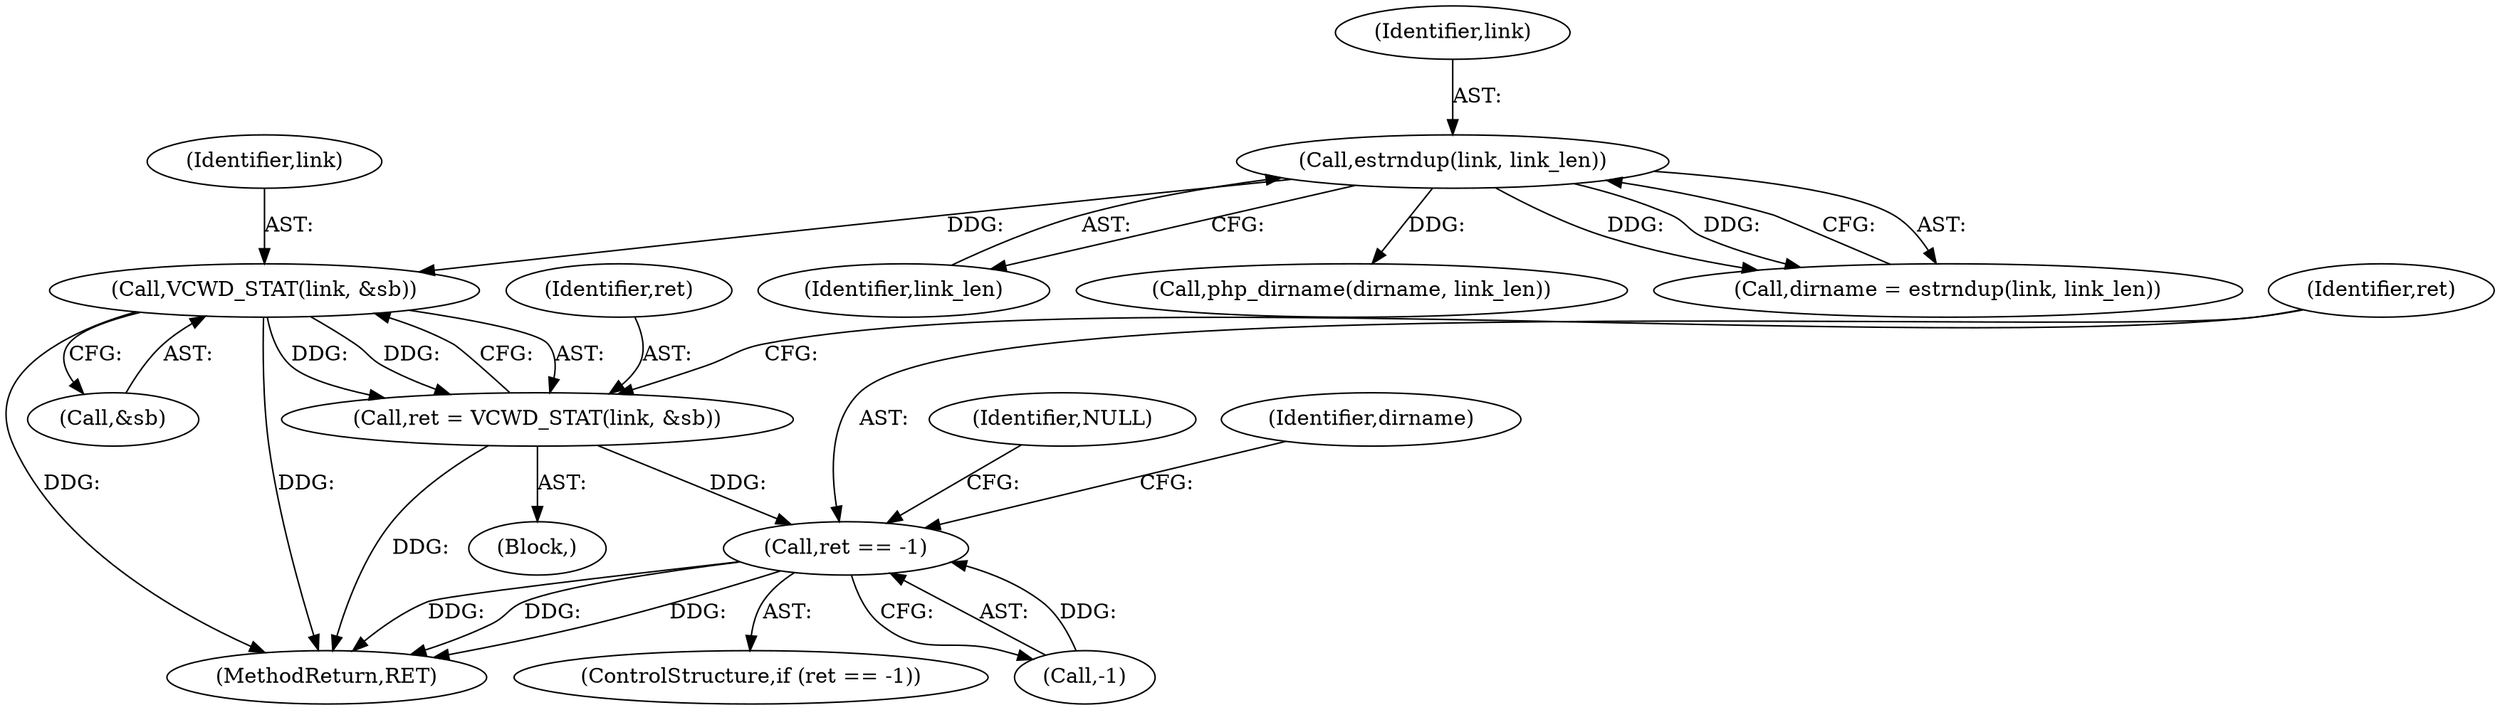 digraph "0_php-src_f151e048ed27f6f4eef729f3310d053ab5da71d4@pointer" {
"1000137" [label="(Call,VCWD_STAT(link, &sb))"];
"1000122" [label="(Call,estrndup(link, link_len))"];
"1000135" [label="(Call,ret = VCWD_STAT(link, &sb))"];
"1000142" [label="(Call,ret == -1)"];
"1000122" [label="(Call,estrndup(link, link_len))"];
"1000124" [label="(Identifier,link_len)"];
"1000102" [label="(Block,)"];
"1000136" [label="(Identifier,ret)"];
"1000143" [label="(Identifier,ret)"];
"1000139" [label="(Call,&sb)"];
"1000123" [label="(Identifier,link)"];
"1000148" [label="(Identifier,NULL)"];
"1000135" [label="(Call,ret = VCWD_STAT(link, &sb))"];
"1000137" [label="(Call,VCWD_STAT(link, &sb))"];
"1000125" [label="(Call,php_dirname(dirname, link_len))"];
"1000142" [label="(Call,ret == -1)"];
"1000144" [label="(Call,-1)"];
"1000160" [label="(Identifier,dirname)"];
"1000138" [label="(Identifier,link)"];
"1000141" [label="(ControlStructure,if (ret == -1))"];
"1000167" [label="(MethodReturn,RET)"];
"1000120" [label="(Call,dirname = estrndup(link, link_len))"];
"1000137" -> "1000135"  [label="AST: "];
"1000137" -> "1000139"  [label="CFG: "];
"1000138" -> "1000137"  [label="AST: "];
"1000139" -> "1000137"  [label="AST: "];
"1000135" -> "1000137"  [label="CFG: "];
"1000137" -> "1000167"  [label="DDG: "];
"1000137" -> "1000167"  [label="DDG: "];
"1000137" -> "1000135"  [label="DDG: "];
"1000137" -> "1000135"  [label="DDG: "];
"1000122" -> "1000137"  [label="DDG: "];
"1000122" -> "1000120"  [label="AST: "];
"1000122" -> "1000124"  [label="CFG: "];
"1000123" -> "1000122"  [label="AST: "];
"1000124" -> "1000122"  [label="AST: "];
"1000120" -> "1000122"  [label="CFG: "];
"1000122" -> "1000120"  [label="DDG: "];
"1000122" -> "1000120"  [label="DDG: "];
"1000122" -> "1000125"  [label="DDG: "];
"1000135" -> "1000102"  [label="AST: "];
"1000136" -> "1000135"  [label="AST: "];
"1000143" -> "1000135"  [label="CFG: "];
"1000135" -> "1000167"  [label="DDG: "];
"1000135" -> "1000142"  [label="DDG: "];
"1000142" -> "1000141"  [label="AST: "];
"1000142" -> "1000144"  [label="CFG: "];
"1000143" -> "1000142"  [label="AST: "];
"1000144" -> "1000142"  [label="AST: "];
"1000148" -> "1000142"  [label="CFG: "];
"1000160" -> "1000142"  [label="CFG: "];
"1000142" -> "1000167"  [label="DDG: "];
"1000142" -> "1000167"  [label="DDG: "];
"1000142" -> "1000167"  [label="DDG: "];
"1000144" -> "1000142"  [label="DDG: "];
}
